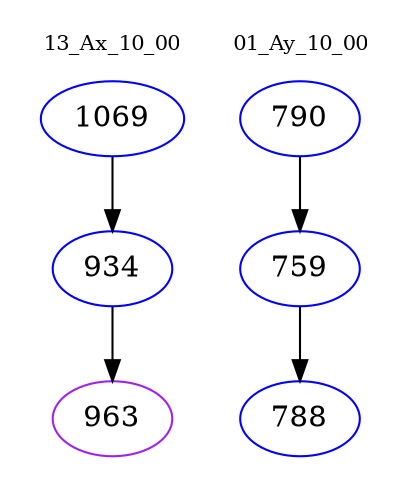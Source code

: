 digraph{
subgraph cluster_0 {
color = white
label = "13_Ax_10_00";
fontsize=10;
T0_1069 [label="1069", color="blue"]
T0_1069 -> T0_934 [color="black"]
T0_934 [label="934", color="blue"]
T0_934 -> T0_963 [color="black"]
T0_963 [label="963", color="purple"]
}
subgraph cluster_1 {
color = white
label = "01_Ay_10_00";
fontsize=10;
T1_790 [label="790", color="blue"]
T1_790 -> T1_759 [color="black"]
T1_759 [label="759", color="blue"]
T1_759 -> T1_788 [color="black"]
T1_788 [label="788", color="blue"]
}
}
